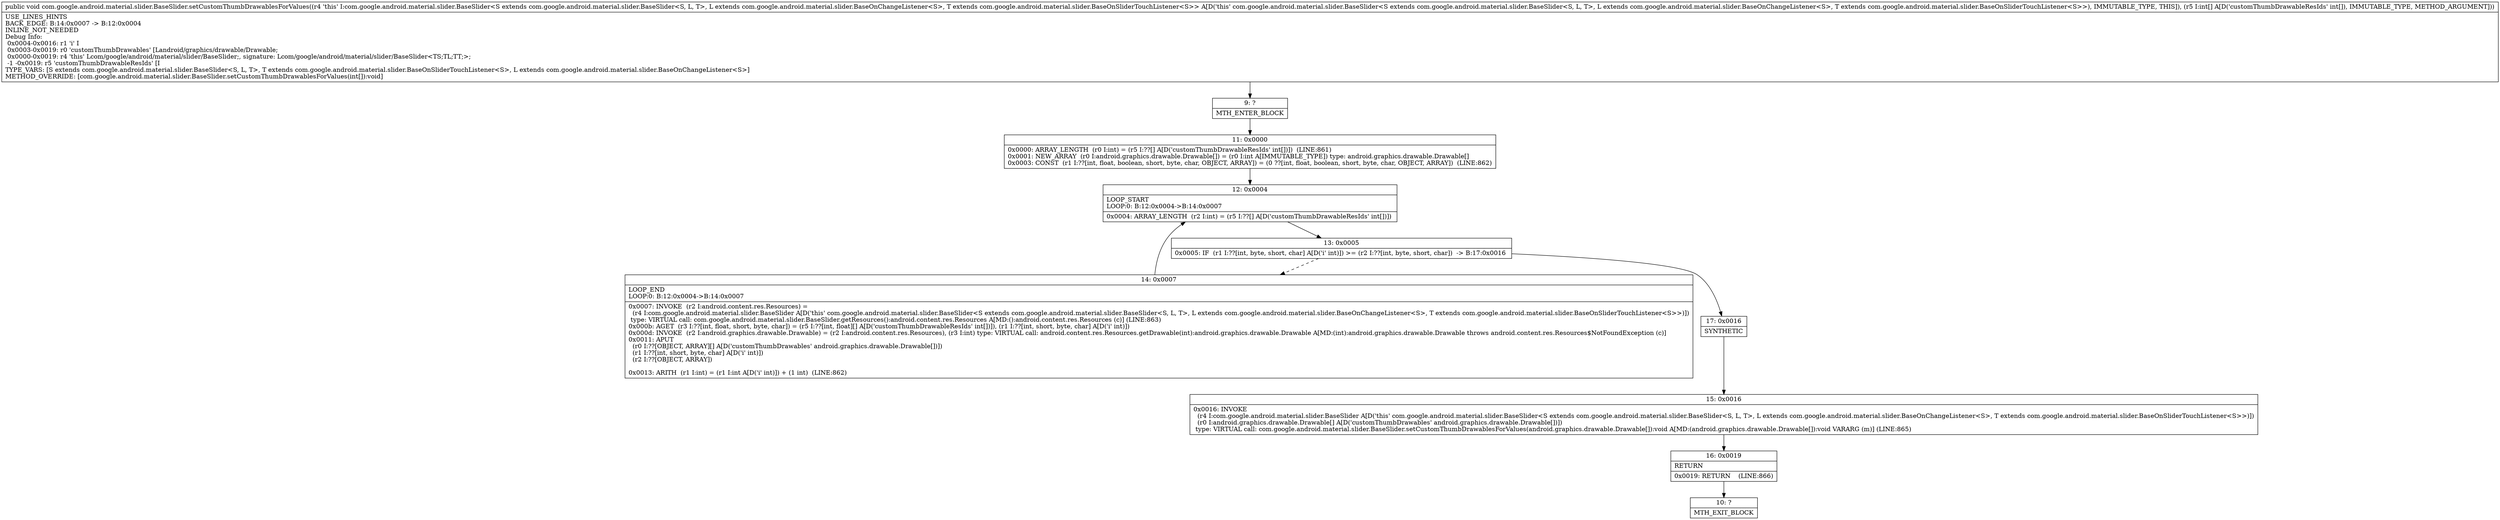 digraph "CFG forcom.google.android.material.slider.BaseSlider.setCustomThumbDrawablesForValues([I)V" {
Node_9 [shape=record,label="{9\:\ ?|MTH_ENTER_BLOCK\l}"];
Node_11 [shape=record,label="{11\:\ 0x0000|0x0000: ARRAY_LENGTH  (r0 I:int) = (r5 I:??[] A[D('customThumbDrawableResIds' int[])])  (LINE:861)\l0x0001: NEW_ARRAY  (r0 I:android.graphics.drawable.Drawable[]) = (r0 I:int A[IMMUTABLE_TYPE]) type: android.graphics.drawable.Drawable[] \l0x0003: CONST  (r1 I:??[int, float, boolean, short, byte, char, OBJECT, ARRAY]) = (0 ??[int, float, boolean, short, byte, char, OBJECT, ARRAY])  (LINE:862)\l}"];
Node_12 [shape=record,label="{12\:\ 0x0004|LOOP_START\lLOOP:0: B:12:0x0004\-\>B:14:0x0007\l|0x0004: ARRAY_LENGTH  (r2 I:int) = (r5 I:??[] A[D('customThumbDrawableResIds' int[])]) \l}"];
Node_13 [shape=record,label="{13\:\ 0x0005|0x0005: IF  (r1 I:??[int, byte, short, char] A[D('i' int)]) \>= (r2 I:??[int, byte, short, char])  \-\> B:17:0x0016 \l}"];
Node_14 [shape=record,label="{14\:\ 0x0007|LOOP_END\lLOOP:0: B:12:0x0004\-\>B:14:0x0007\l|0x0007: INVOKE  (r2 I:android.content.res.Resources) = \l  (r4 I:com.google.android.material.slider.BaseSlider A[D('this' com.google.android.material.slider.BaseSlider\<S extends com.google.android.material.slider.BaseSlider\<S, L, T\>, L extends com.google.android.material.slider.BaseOnChangeListener\<S\>, T extends com.google.android.material.slider.BaseOnSliderTouchListener\<S\>\>)])\l type: VIRTUAL call: com.google.android.material.slider.BaseSlider.getResources():android.content.res.Resources A[MD:():android.content.res.Resources (c)] (LINE:863)\l0x000b: AGET  (r3 I:??[int, float, short, byte, char]) = (r5 I:??[int, float][] A[D('customThumbDrawableResIds' int[])]), (r1 I:??[int, short, byte, char] A[D('i' int)]) \l0x000d: INVOKE  (r2 I:android.graphics.drawable.Drawable) = (r2 I:android.content.res.Resources), (r3 I:int) type: VIRTUAL call: android.content.res.Resources.getDrawable(int):android.graphics.drawable.Drawable A[MD:(int):android.graphics.drawable.Drawable throws android.content.res.Resources$NotFoundException (c)]\l0x0011: APUT  \l  (r0 I:??[OBJECT, ARRAY][] A[D('customThumbDrawables' android.graphics.drawable.Drawable[])])\l  (r1 I:??[int, short, byte, char] A[D('i' int)])\l  (r2 I:??[OBJECT, ARRAY])\l \l0x0013: ARITH  (r1 I:int) = (r1 I:int A[D('i' int)]) + (1 int)  (LINE:862)\l}"];
Node_17 [shape=record,label="{17\:\ 0x0016|SYNTHETIC\l}"];
Node_15 [shape=record,label="{15\:\ 0x0016|0x0016: INVOKE  \l  (r4 I:com.google.android.material.slider.BaseSlider A[D('this' com.google.android.material.slider.BaseSlider\<S extends com.google.android.material.slider.BaseSlider\<S, L, T\>, L extends com.google.android.material.slider.BaseOnChangeListener\<S\>, T extends com.google.android.material.slider.BaseOnSliderTouchListener\<S\>\>)])\l  (r0 I:android.graphics.drawable.Drawable[] A[D('customThumbDrawables' android.graphics.drawable.Drawable[])])\l type: VIRTUAL call: com.google.android.material.slider.BaseSlider.setCustomThumbDrawablesForValues(android.graphics.drawable.Drawable[]):void A[MD:(android.graphics.drawable.Drawable[]):void VARARG (m)] (LINE:865)\l}"];
Node_16 [shape=record,label="{16\:\ 0x0019|RETURN\l|0x0019: RETURN    (LINE:866)\l}"];
Node_10 [shape=record,label="{10\:\ ?|MTH_EXIT_BLOCK\l}"];
MethodNode[shape=record,label="{public void com.google.android.material.slider.BaseSlider.setCustomThumbDrawablesForValues((r4 'this' I:com.google.android.material.slider.BaseSlider\<S extends com.google.android.material.slider.BaseSlider\<S, L, T\>, L extends com.google.android.material.slider.BaseOnChangeListener\<S\>, T extends com.google.android.material.slider.BaseOnSliderTouchListener\<S\>\> A[D('this' com.google.android.material.slider.BaseSlider\<S extends com.google.android.material.slider.BaseSlider\<S, L, T\>, L extends com.google.android.material.slider.BaseOnChangeListener\<S\>, T extends com.google.android.material.slider.BaseOnSliderTouchListener\<S\>\>), IMMUTABLE_TYPE, THIS]), (r5 I:int[] A[D('customThumbDrawableResIds' int[]), IMMUTABLE_TYPE, METHOD_ARGUMENT]))  | USE_LINES_HINTS\lBACK_EDGE: B:14:0x0007 \-\> B:12:0x0004\lINLINE_NOT_NEEDED\lDebug Info:\l  0x0004\-0x0016: r1 'i' I\l  0x0003\-0x0019: r0 'customThumbDrawables' [Landroid\/graphics\/drawable\/Drawable;\l  0x0000\-0x0019: r4 'this' Lcom\/google\/android\/material\/slider\/BaseSlider;, signature: Lcom\/google\/android\/material\/slider\/BaseSlider\<TS;TL;TT;\>;\l  \-1 \-0x0019: r5 'customThumbDrawableResIds' [I\lTYPE_VARS: [S extends com.google.android.material.slider.BaseSlider\<S, L, T\>, T extends com.google.android.material.slider.BaseOnSliderTouchListener\<S\>, L extends com.google.android.material.slider.BaseOnChangeListener\<S\>]\lMETHOD_OVERRIDE: [com.google.android.material.slider.BaseSlider.setCustomThumbDrawablesForValues(int[]):void]\l}"];
MethodNode -> Node_9;Node_9 -> Node_11;
Node_11 -> Node_12;
Node_12 -> Node_13;
Node_13 -> Node_14[style=dashed];
Node_13 -> Node_17;
Node_14 -> Node_12;
Node_17 -> Node_15;
Node_15 -> Node_16;
Node_16 -> Node_10;
}

